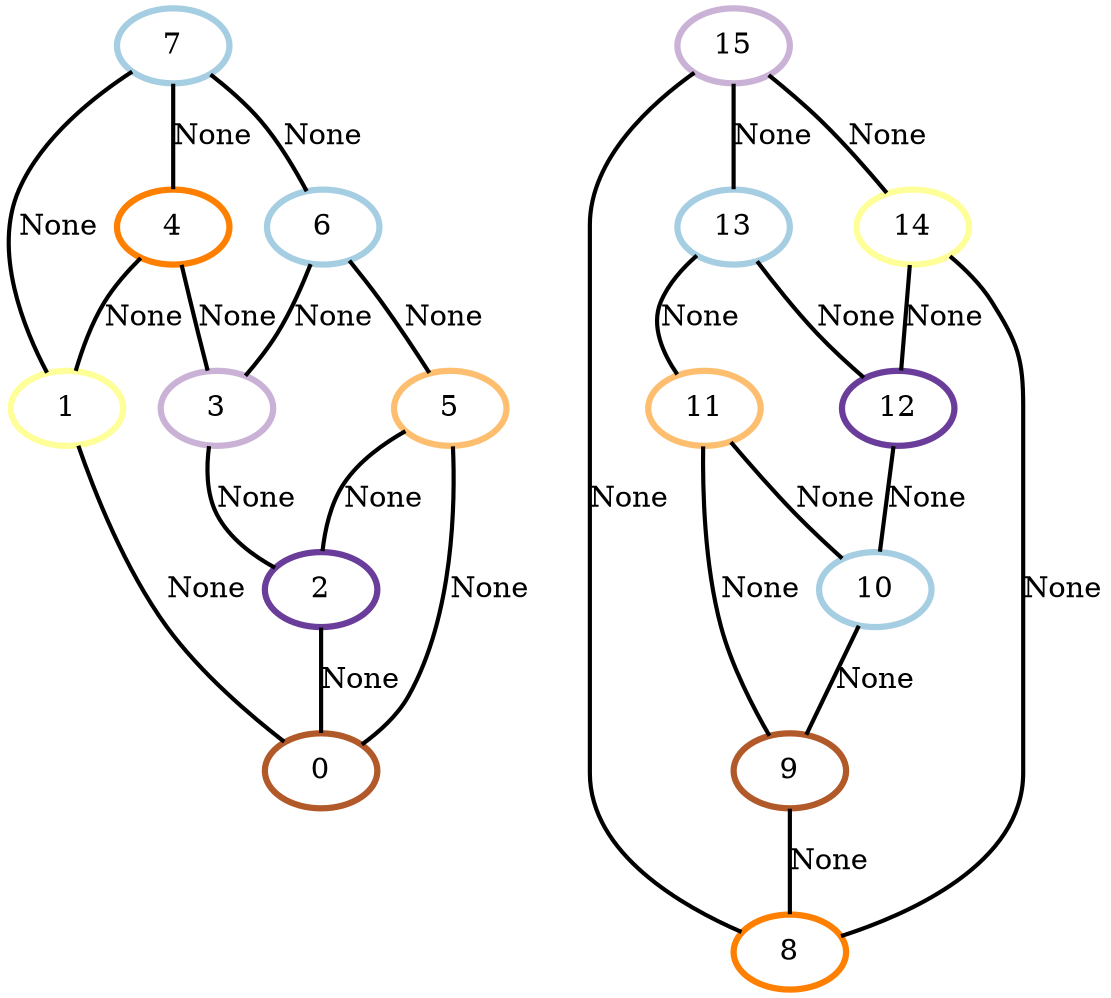 graph G {
    0 [penwidth=3,label="0",color=12, colorscheme=paired12]
    1 [penwidth=3,label="1",color=11, colorscheme=paired12]
    2 [penwidth=3,label="2",color=10, colorscheme=paired12]
    3 [penwidth=3,label="3",color=9, colorscheme=paired12]
    4 [penwidth=3,label="4",color=8, colorscheme=paired12]
    5 [penwidth=3,label="5",color=7, colorscheme=paired12]
    6 [penwidth=3,label="6",color=1, colorscheme=paired12]
    7 [penwidth=3,label="7",color=1, colorscheme=paired12]
    8 [penwidth=3,label="8",color=8, colorscheme=paired12]
    9 [penwidth=3,label="9",color=12, colorscheme=paired12]
    10 [penwidth=3,label="10",color=1, colorscheme=paired12]
    11 [penwidth=3,label="11",color=7, colorscheme=paired12]
    12 [penwidth=3,label="12",color=10, colorscheme=paired12]
    13 [penwidth=3,label="13",color=1, colorscheme=paired12]
    14 [penwidth=3,label="14",color=11, colorscheme=paired12]
    15 [penwidth=3,label="15",color=9, colorscheme=paired12]

    1--0 [penwidth=2,label="None"]
    2--0 [penwidth=2,label="None"]
    5--0 [penwidth=2,label="None"]
    4--1 [penwidth=2,label="None"]
    7--1 [penwidth=2,label="None"]
    3--2 [penwidth=2,label="None"]
    5--2 [penwidth=2,label="None"]
    4--3 [penwidth=2,label="None"]
    6--3 [penwidth=2,label="None"]
    7--4 [penwidth=2,label="None"]
    6--5 [penwidth=2,label="None"]
    7--6 [penwidth=2,label="None"]
    9--8 [penwidth=2,label="None"]
    14--8 [penwidth=2,label="None"]
    15--8 [penwidth=2,label="None"]
    10--9 [penwidth=2,label="None"]
    11--9 [penwidth=2,label="None"]
    11--10 [penwidth=2,label="None"]
    12--10 [penwidth=2,label="None"]
    13--11 [penwidth=2,label="None"]
    13--12 [penwidth=2,label="None"]
    14--12 [penwidth=2,label="None"]
    15--13 [penwidth=2,label="None"]
    15--14 [penwidth=2,label="None"]
}